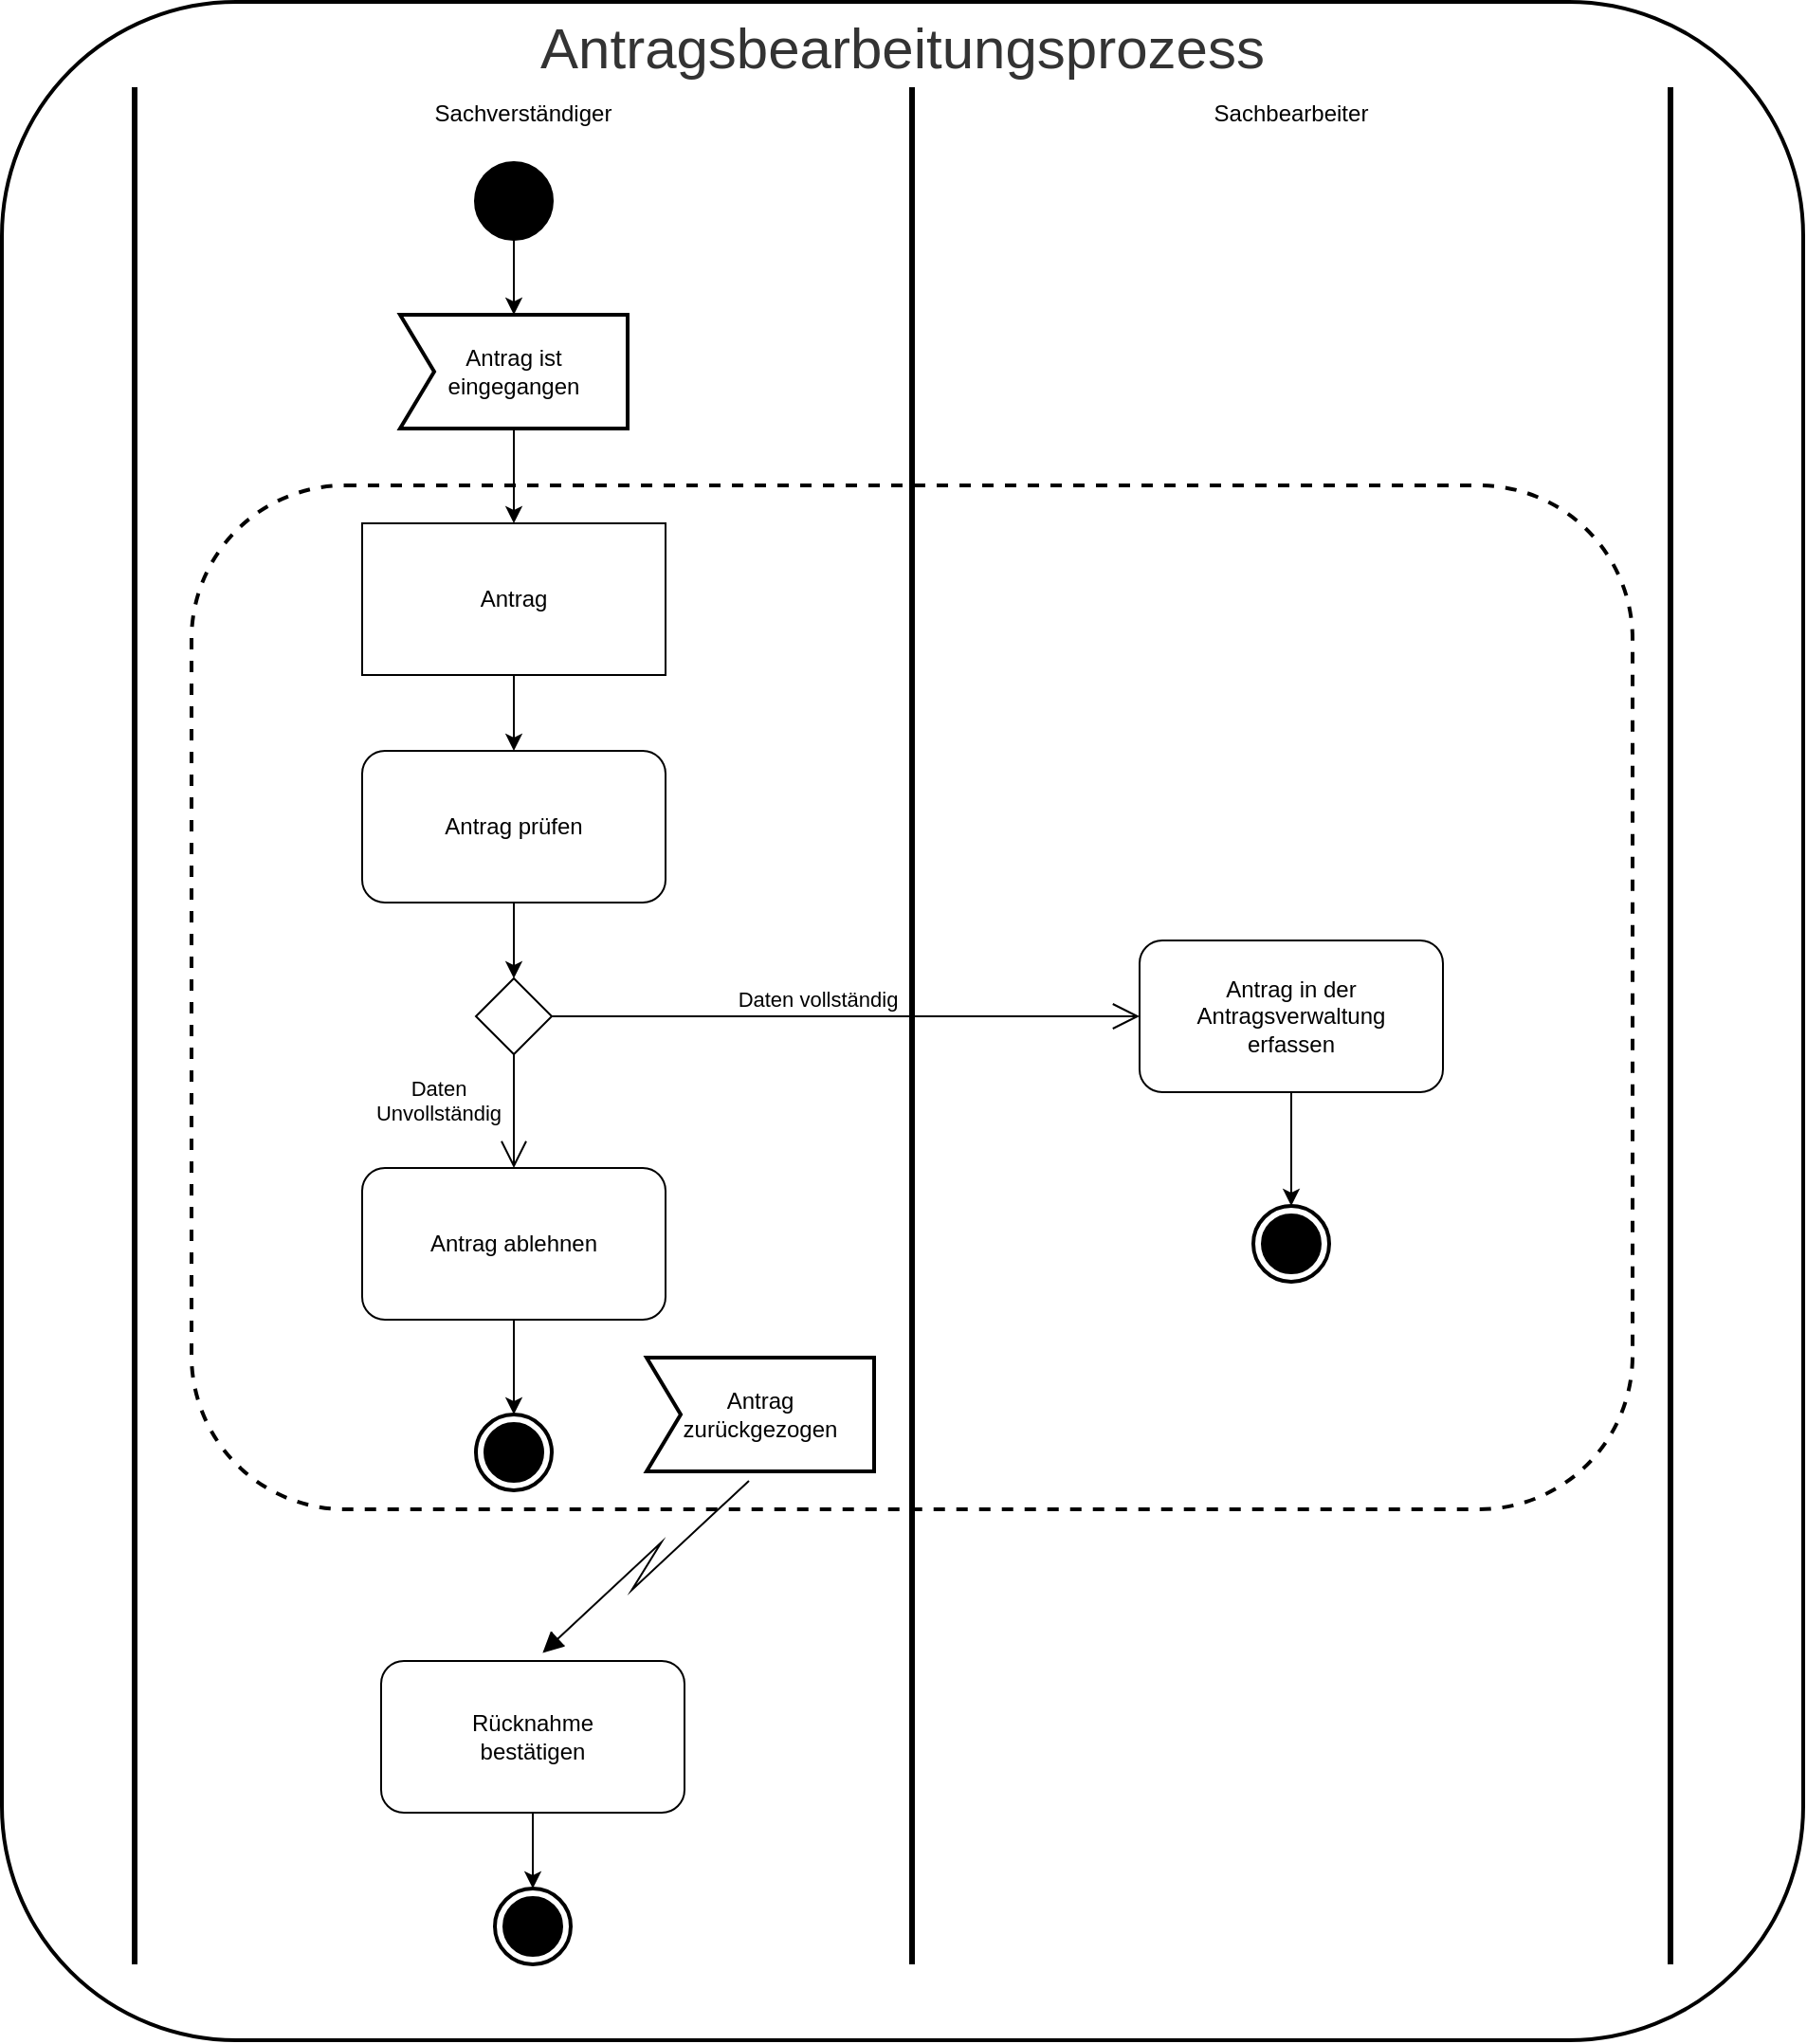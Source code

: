 <mxfile version="16.6.4" type="device"><diagram name="Page-1" id="e7e014a7-5840-1c2e-5031-d8a46d1fe8dd"><mxGraphModel dx="1597" dy="1655" grid="1" gridSize="10" guides="1" tooltips="1" connect="1" arrows="1" fold="1" page="1" pageScale="1" pageWidth="1169" pageHeight="826" background="none" math="0" shadow="0"><root><mxCell id="0"/><mxCell id="1" parent="0"/><mxCell id="JFDutqYkBZKzyhAhr22C-47" value="&lt;h2 id=&quot;yui_3_17_2_1_1645775493820_85&quot; style=&quot;box-sizing: border-box ; margin: 0px 0px 10px ; line-height: 1.2 ; font-size: 1.875rem ; color: rgb(51 , 51 , 51) ; font-family: &amp;#34;kalam&amp;#34; , sans-serif ; text-align: left ; background-color: rgb(255 , 255 , 255) ; font-weight: 400&quot;&gt;Antragsbearbeitungsprozess&lt;/h2&gt;" style="shape=rect;html=1;rounded=1;strokeWidth=2;verticalAlign=top;whiteSpace=wrap;align=center;arcSize=13;" vertex="1" parent="1"><mxGeometry x="70" y="-475" width="950" height="1075" as="geometry"/></mxCell><mxCell id="JFDutqYkBZKzyhAhr22C-78" value="" style="shape=rect;html=1;rounded=1;verticalAlign=top;dashed=1;strokeWidth=2;whiteSpace=wrap;align=center;" vertex="1" parent="1"><mxGeometry x="170" y="-220" width="760" height="540" as="geometry"/></mxCell><mxCell id="JFDutqYkBZKzyhAhr22C-79" value="" style="shape=mxgraph.lean_mapping.electronic_info_flow_edge;html=1;edgeStyle=none;align=center;verticalAlign=bottom;exitX=0.5;exitY=1;fillColor=#ffffff;rounded=0;exitDx=0;exitDy=0;exitPerimeter=0;entryX=0.5;entryY=0;entryDx=0;entryDy=0;" edge="1" source="JFDutqYkBZKzyhAhr22C-81" parent="1" target="JFDutqYkBZKzyhAhr22C-80"><mxGeometry x="1" relative="1" as="geometry"><mxPoint x="1010" y="310" as="targetPoint"/></mxGeometry></mxCell><mxCell id="JFDutqYkBZKzyhAhr22C-52" value="Sachverständiger" style="html=1;shape=mxgraph.sysml.actPart;strokeWidth=3;verticalAlign=top;rotation=0;whiteSpace=wrap;" vertex="1" parent="1"><mxGeometry x="140" y="-430" width="410" height="990" as="geometry"/></mxCell><mxCell id="JFDutqYkBZKzyhAhr22C-53" value="Sachbearbeiter" style="html=1;shape=mxgraph.sysml.actPart;strokeWidth=3;verticalAlign=top;rotation=0;whiteSpace=wrap;" vertex="1" parent="1"><mxGeometry x="550" y="-430" width="400" height="990" as="geometry"/></mxCell><mxCell id="JFDutqYkBZKzyhAhr22C-61" style="edgeStyle=orthogonalEdgeStyle;rounded=0;orthogonalLoop=1;jettySize=auto;html=1;exitX=0.5;exitY=1;exitDx=0;exitDy=0;entryX=0.5;entryY=0;entryDx=0;entryDy=0;" edge="1" parent="1" source="JFDutqYkBZKzyhAhr22C-72" target="JFDutqYkBZKzyhAhr22C-60"><mxGeometry relative="1" as="geometry"/></mxCell><mxCell id="JFDutqYkBZKzyhAhr22C-54" value="Antrag ist&lt;br&gt;eingegangen" style="html=1;shape=mxgraph.sysml.accEvent;strokeWidth=2;whiteSpace=wrap;align=center;" vertex="1" parent="1"><mxGeometry x="280" y="-310" width="120" height="60" as="geometry"/></mxCell><mxCell id="JFDutqYkBZKzyhAhr22C-59" style="edgeStyle=orthogonalEdgeStyle;rounded=0;orthogonalLoop=1;jettySize=auto;html=1;exitX=0.5;exitY=1;exitDx=0;exitDy=0;entryX=0.5;entryY=0;entryDx=0;entryDy=0;entryPerimeter=0;" edge="1" parent="1" source="JFDutqYkBZKzyhAhr22C-56" target="JFDutqYkBZKzyhAhr22C-54"><mxGeometry relative="1" as="geometry"/></mxCell><mxCell id="JFDutqYkBZKzyhAhr22C-56" value="" style="shape=ellipse;html=1;fillColor=#000000;strokeWidth=2;verticalLabelPosition=bottom;verticalAlignment=top;perimeter=ellipsePerimeter;" vertex="1" parent="1"><mxGeometry x="320" y="-390" width="40" height="40" as="geometry"/></mxCell><mxCell id="JFDutqYkBZKzyhAhr22C-73" style="edgeStyle=orthogonalEdgeStyle;rounded=0;orthogonalLoop=1;jettySize=auto;html=1;exitX=0.5;exitY=1;exitDx=0;exitDy=0;entryX=0.5;entryY=0;entryDx=0;entryDy=0;exitPerimeter=0;" edge="1" parent="1" source="JFDutqYkBZKzyhAhr22C-54" target="JFDutqYkBZKzyhAhr22C-72"><mxGeometry relative="1" as="geometry"/></mxCell><mxCell id="JFDutqYkBZKzyhAhr22C-60" value="Antrag prüfen" style="shape=rect;html=1;rounded=1;whiteSpace=wrap;align=center;" vertex="1" parent="1"><mxGeometry x="260" y="-80" width="160" height="80" as="geometry"/></mxCell><mxCell id="JFDutqYkBZKzyhAhr22C-62" value="" style="shape=rhombus;html=1;verticalLabelPosition=bottom;verticalAlignment=top;" vertex="1" parent="1"><mxGeometry x="320" y="40" width="40" height="40" as="geometry"/></mxCell><mxCell id="JFDutqYkBZKzyhAhr22C-64" value="Daten vollständig" style="edgeStyle=elbowEdgeStyle;html=1;elbow=vertical;verticalAlign=bottom;endArrow=open;rounded=0;labelBackgroundColor=none;endSize=12;exitX=1;exitY=0.5;exitDx=0;exitDy=0;entryX=0;entryY=0.5;entryDx=0;entryDy=0;" edge="1" source="JFDutqYkBZKzyhAhr22C-62" parent="1" target="JFDutqYkBZKzyhAhr22C-68"><mxGeometry x="-0.097" relative="1" as="geometry"><mxPoint x="480" y="180" as="targetPoint"/><Array as="points"><mxPoint x="420" y="60"/></Array><mxPoint as="offset"/></mxGeometry></mxCell><mxCell id="JFDutqYkBZKzyhAhr22C-65" value="Daten&lt;br&gt;Unvollständig" style="edgeStyle=elbowEdgeStyle;html=1;elbow=vertical;verticalAlign=bottom;endArrow=open;rounded=0;labelBackgroundColor=none;endSize=12;entryX=0.5;entryY=0;entryDx=0;entryDy=0;" edge="1" source="JFDutqYkBZKzyhAhr22C-62" parent="1" target="JFDutqYkBZKzyhAhr22C-69"><mxGeometry x="0.333" y="-40" relative="1" as="geometry"><mxPoint x="280" y="180" as="targetPoint"/><mxPoint as="offset"/></mxGeometry></mxCell><mxCell id="JFDutqYkBZKzyhAhr22C-76" style="edgeStyle=orthogonalEdgeStyle;rounded=0;orthogonalLoop=1;jettySize=auto;html=1;exitX=0.5;exitY=1;exitDx=0;exitDy=0;entryX=0.5;entryY=0;entryDx=0;entryDy=0;entryPerimeter=0;" edge="1" parent="1" source="JFDutqYkBZKzyhAhr22C-68" target="JFDutqYkBZKzyhAhr22C-75"><mxGeometry relative="1" as="geometry"/></mxCell><mxCell id="JFDutqYkBZKzyhAhr22C-68" value="Antrag in der&lt;br&gt;Antragsverwaltung&lt;br&gt;erfassen" style="shape=rect;html=1;rounded=1;whiteSpace=wrap;align=center;" vertex="1" parent="1"><mxGeometry x="670" y="20" width="160" height="80" as="geometry"/></mxCell><mxCell id="JFDutqYkBZKzyhAhr22C-71" style="edgeStyle=orthogonalEdgeStyle;rounded=0;orthogonalLoop=1;jettySize=auto;html=1;exitX=0.5;exitY=1;exitDx=0;exitDy=0;entryX=0.5;entryY=0;entryDx=0;entryDy=0;entryPerimeter=0;" edge="1" parent="1" source="JFDutqYkBZKzyhAhr22C-69" target="JFDutqYkBZKzyhAhr22C-70"><mxGeometry relative="1" as="geometry"/></mxCell><mxCell id="JFDutqYkBZKzyhAhr22C-69" value="Antrag ablehnen" style="shape=rect;html=1;rounded=1;whiteSpace=wrap;align=center;" vertex="1" parent="1"><mxGeometry x="260" y="140" width="160" height="80" as="geometry"/></mxCell><mxCell id="JFDutqYkBZKzyhAhr22C-70" value="" style="html=1;shape=mxgraph.sysml.actFinal;strokeWidth=2;verticalLabelPosition=bottom;verticalAlignment=top;" vertex="1" parent="1"><mxGeometry x="320" y="270" width="40" height="40" as="geometry"/></mxCell><mxCell id="JFDutqYkBZKzyhAhr22C-74" style="edgeStyle=orthogonalEdgeStyle;rounded=0;orthogonalLoop=1;jettySize=auto;html=1;exitX=0.5;exitY=1;exitDx=0;exitDy=0;entryX=0.5;entryY=0;entryDx=0;entryDy=0;" edge="1" parent="1" source="JFDutqYkBZKzyhAhr22C-60" target="JFDutqYkBZKzyhAhr22C-62"><mxGeometry relative="1" as="geometry"/></mxCell><mxCell id="JFDutqYkBZKzyhAhr22C-72" value="Antrag" style="shape=rect;html=1;whiteSpace=wrap;align=center;" vertex="1" parent="1"><mxGeometry x="260" y="-200" width="160" height="80" as="geometry"/></mxCell><mxCell id="JFDutqYkBZKzyhAhr22C-75" value="" style="html=1;shape=mxgraph.sysml.actFinal;strokeWidth=2;verticalLabelPosition=bottom;verticalAlignment=top;" vertex="1" parent="1"><mxGeometry x="730" y="160" width="40" height="40" as="geometry"/></mxCell><mxCell id="JFDutqYkBZKzyhAhr22C-83" style="edgeStyle=orthogonalEdgeStyle;rounded=0;orthogonalLoop=1;jettySize=auto;html=1;exitX=0.5;exitY=1;exitDx=0;exitDy=0;entryX=0.5;entryY=0;entryDx=0;entryDy=0;entryPerimeter=0;" edge="1" parent="1" source="JFDutqYkBZKzyhAhr22C-80" target="JFDutqYkBZKzyhAhr22C-82"><mxGeometry relative="1" as="geometry"/></mxCell><mxCell id="JFDutqYkBZKzyhAhr22C-80" value="Rücknahme&lt;br&gt;bestätigen" style="shape=rect;html=1;rounded=1;whiteSpace=wrap;align=center;" vertex="1" parent="1"><mxGeometry x="270" y="400" width="160" height="80" as="geometry"/></mxCell><mxCell id="JFDutqYkBZKzyhAhr22C-81" value="Antrag&lt;br&gt;zurückgezogen" style="html=1;shape=mxgraph.sysml.accEvent;strokeWidth=2;whiteSpace=wrap;align=center;" vertex="1" parent="1"><mxGeometry x="410" y="240" width="120" height="60" as="geometry"/></mxCell><mxCell id="JFDutqYkBZKzyhAhr22C-82" value="" style="html=1;shape=mxgraph.sysml.actFinal;strokeWidth=2;verticalLabelPosition=bottom;verticalAlignment=top;" vertex="1" parent="1"><mxGeometry x="330" y="520" width="40" height="40" as="geometry"/></mxCell></root></mxGraphModel></diagram></mxfile>